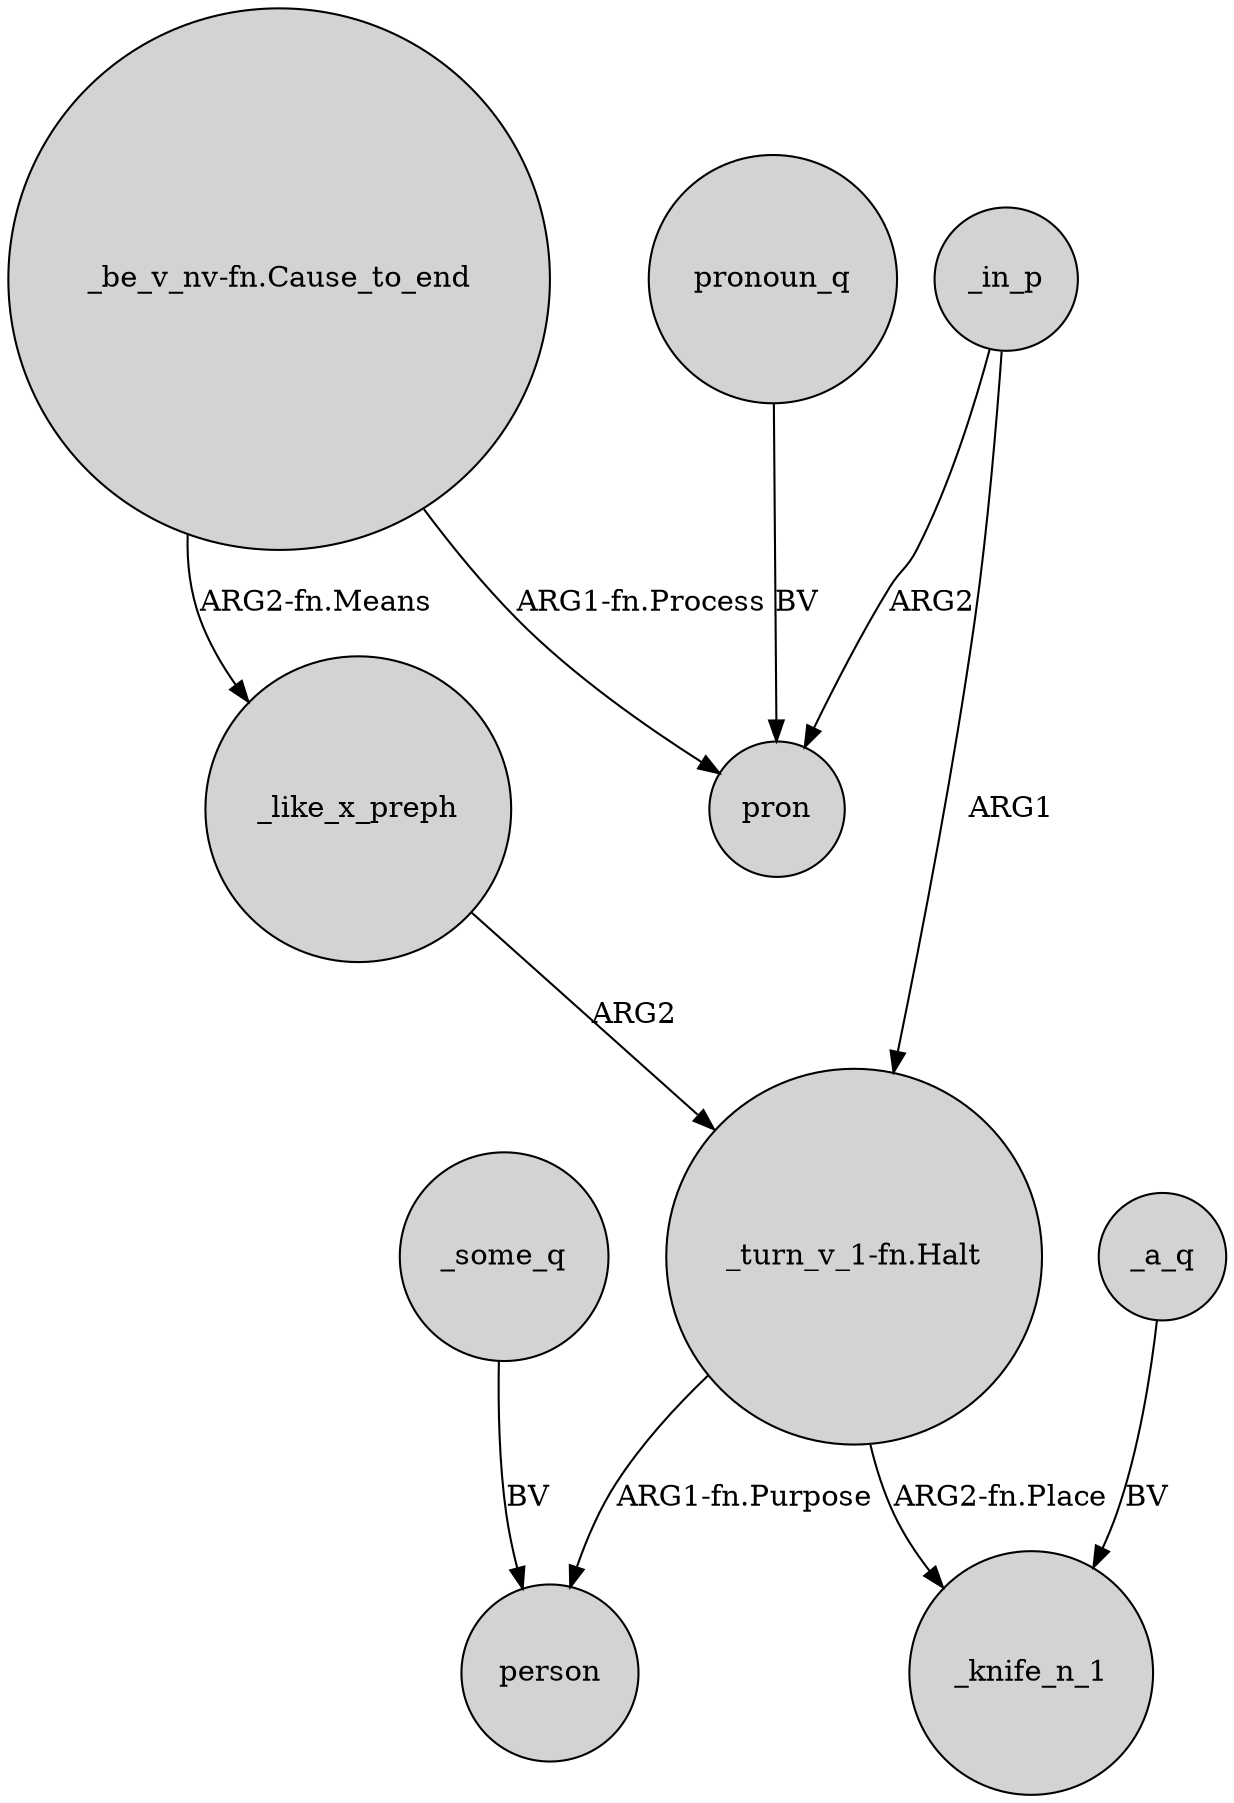 digraph {
	node [shape=circle style=filled]
	"_be_v_nv-fn.Cause_to_end" -> pron [label="ARG1-fn.Process"]
	pronoun_q -> pron [label=BV]
	_in_p -> pron [label=ARG2]
	_some_q -> person [label=BV]
	_in_p -> "_turn_v_1-fn.Halt" [label=ARG1]
	_a_q -> _knife_n_1 [label=BV]
	"_turn_v_1-fn.Halt" -> person [label="ARG1-fn.Purpose"]
	_like_x_preph -> "_turn_v_1-fn.Halt" [label=ARG2]
	"_be_v_nv-fn.Cause_to_end" -> _like_x_preph [label="ARG2-fn.Means"]
	"_turn_v_1-fn.Halt" -> _knife_n_1 [label="ARG2-fn.Place"]
}

